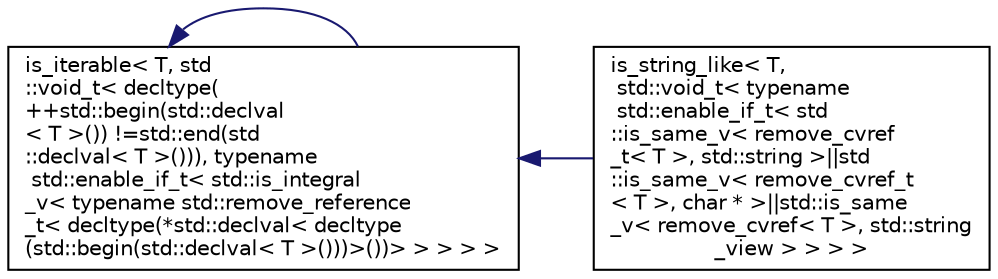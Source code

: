 digraph "Graphical Class Hierarchy"
{
  edge [fontname="Helvetica",fontsize="10",labelfontname="Helvetica",labelfontsize="10"];
  node [fontname="Helvetica",fontsize="10",shape=record];
  rankdir="LR";
  Node0 [label="true_type",height=0.2,width=0.4,color="grey75", fillcolor="white", style="filled"];
  Node0 -> Node0 [dir="back",color="midnightblue",fontsize="10",style="solid",fontname="Helvetica"];
  Node0 [label="is_iterable\< T, std\l::void_t\< decltype(\l++std::begin(std::declval\l\< T \>()) !=std::end(std\l::declval\< T \>())), typename\l std::enable_if_t\< std::is_integral\l_v\< typename std::remove_reference\l_t\< decltype(*std::declval\< decltype\l(std::begin(std::declval\< T \>()))\>())\> \> \> \> \>",height=0.2,width=0.4,color="black", fillcolor="white", style="filled",URL="$structis__iterable_3_01T_00_01std_1_1void__t_3_01decltype_07_09_09std_1_1begin_07std_1_1declval_392585982a1872b3ba36737c15041273.html"];
  Node0 -> Node2 [dir="back",color="midnightblue",fontsize="10",style="solid",fontname="Helvetica"];
  Node2 [label="is_string_like\< T,\l std::void_t\< typename\l std::enable_if_t\< std\l::is_same_v\< remove_cvref\l_t\< T \>, std::string \>\|\|std\l::is_same_v\< remove_cvref_t\l\< T \>, char * \>\|\|std::is_same\l_v\< remove_cvref\< T \>, std::string\l_view \> \> \> \>",height=0.2,width=0.4,color="black", fillcolor="white", style="filled",URL="$structis__string__like_3_01T_00_01std_1_1void__t_3_01typename_01std_1_1enable__if__t_3_01std_1_1e961e1cac5eead1dab7c9afeacd861ed.html"];
}
